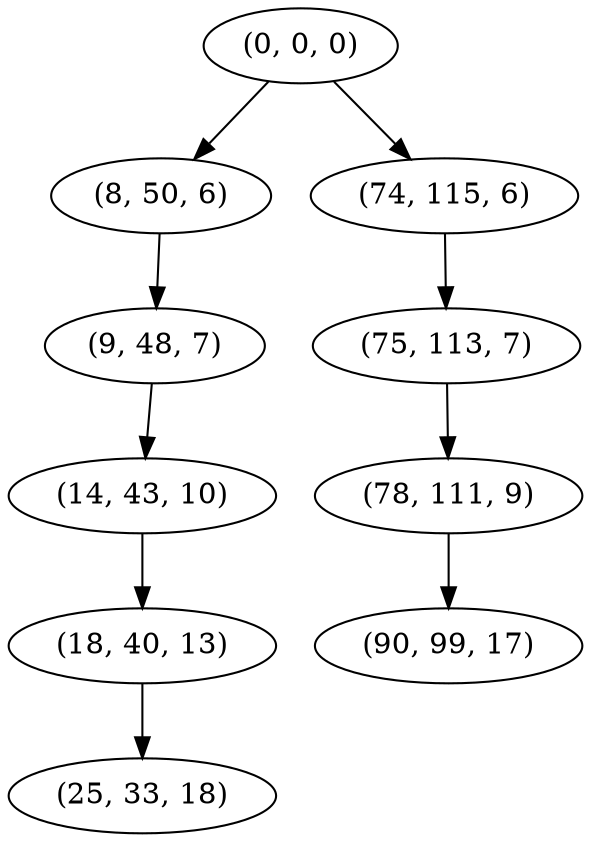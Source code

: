 digraph tree {
    "(0, 0, 0)";
    "(8, 50, 6)";
    "(9, 48, 7)";
    "(14, 43, 10)";
    "(18, 40, 13)";
    "(25, 33, 18)";
    "(74, 115, 6)";
    "(75, 113, 7)";
    "(78, 111, 9)";
    "(90, 99, 17)";
    "(0, 0, 0)" -> "(8, 50, 6)";
    "(0, 0, 0)" -> "(74, 115, 6)";
    "(8, 50, 6)" -> "(9, 48, 7)";
    "(9, 48, 7)" -> "(14, 43, 10)";
    "(14, 43, 10)" -> "(18, 40, 13)";
    "(18, 40, 13)" -> "(25, 33, 18)";
    "(74, 115, 6)" -> "(75, 113, 7)";
    "(75, 113, 7)" -> "(78, 111, 9)";
    "(78, 111, 9)" -> "(90, 99, 17)";
}
